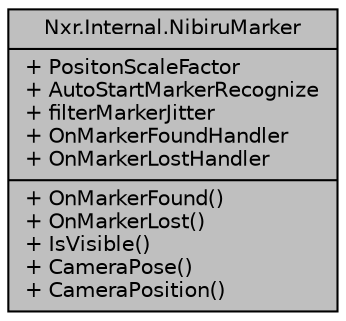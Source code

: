 digraph "Nxr.Internal.NibiruMarker"
{
 // LATEX_PDF_SIZE
  edge [fontname="Helvetica",fontsize="10",labelfontname="Helvetica",labelfontsize="10"];
  node [fontname="Helvetica",fontsize="10",shape=record];
  Node1 [label="{Nxr.Internal.NibiruMarker\n|+ PositonScaleFactor\l+ AutoStartMarkerRecognize\l+ filterMarkerJitter\l+ OnMarkerFoundHandler\l+ OnMarkerLostHandler\l|+ OnMarkerFound()\l+ OnMarkerLost()\l+ IsVisible()\l+ CameraPose()\l+ CameraPosition()\l}",height=0.2,width=0.4,color="black", fillcolor="grey75", style="filled", fontcolor="black",tooltip=" "];
}
